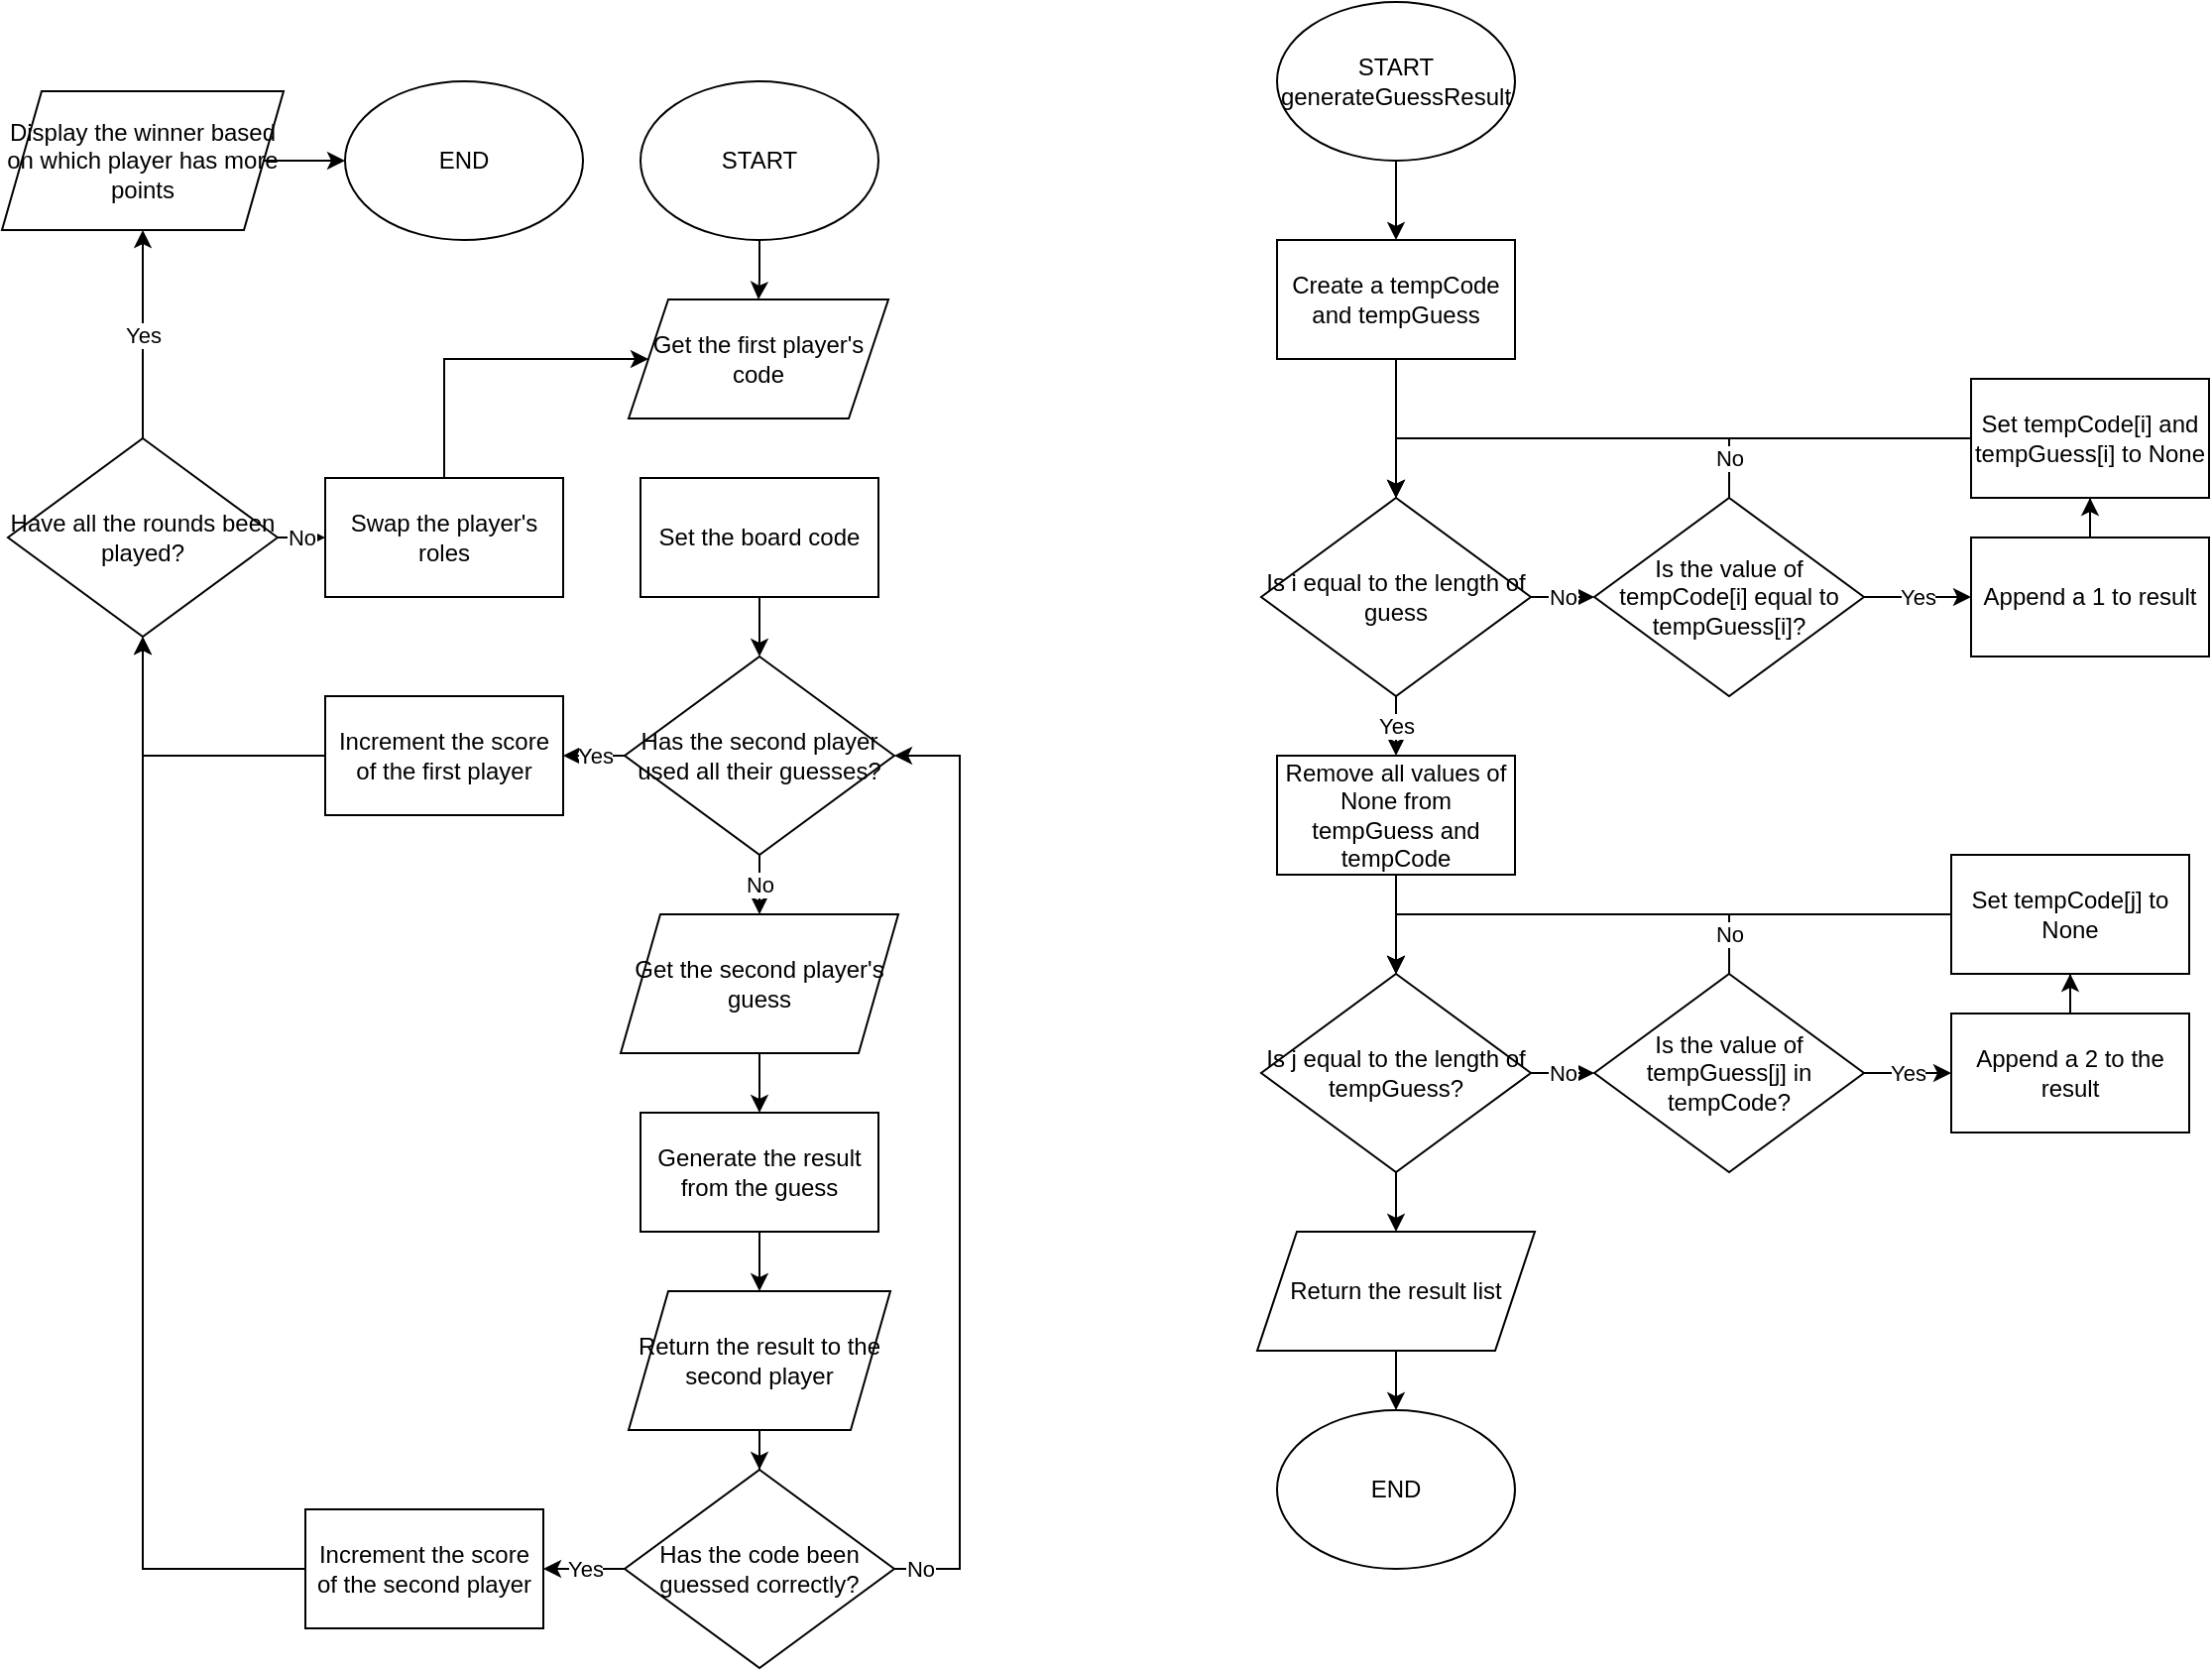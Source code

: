<mxfile version="20.8.10" type="github">
  <diagram id="C5RBs43oDa-KdzZeNtuy" name="Page-1">
    <mxGraphModel dx="1500" dy="839" grid="1" gridSize="10" guides="1" tooltips="1" connect="1" arrows="1" fold="1" page="1" pageScale="1" pageWidth="827" pageHeight="1169" math="0" shadow="0">
      <root>
        <mxCell id="WIyWlLk6GJQsqaUBKTNV-0" />
        <mxCell id="WIyWlLk6GJQsqaUBKTNV-1" parent="WIyWlLk6GJQsqaUBKTNV-0" />
        <mxCell id="LsAvCBgni59_uP4NWD5y-9" value="" style="edgeStyle=orthogonalEdgeStyle;rounded=0;orthogonalLoop=1;jettySize=auto;html=1;" parent="WIyWlLk6GJQsqaUBKTNV-1" source="LsAvCBgni59_uP4NWD5y-0" target="LsAvCBgni59_uP4NWD5y-2" edge="1">
          <mxGeometry relative="1" as="geometry" />
        </mxCell>
        <mxCell id="LsAvCBgni59_uP4NWD5y-0" value="START" style="ellipse;whiteSpace=wrap;html=1;" parent="WIyWlLk6GJQsqaUBKTNV-1" vertex="1">
          <mxGeometry x="339" y="80" width="120" height="80" as="geometry" />
        </mxCell>
        <mxCell id="LsAvCBgni59_uP4NWD5y-10" value="" style="edgeStyle=orthogonalEdgeStyle;rounded=0;orthogonalLoop=1;jettySize=auto;html=1;" parent="WIyWlLk6GJQsqaUBKTNV-1" source="Pipk0IZZBZZFTxZ42eRv-12" target="Pipk0IZZBZZFTxZ42eRv-1" edge="1">
          <mxGeometry relative="1" as="geometry">
            <mxPoint x="910" y="230" as="targetPoint" />
            <Array as="points">
              <mxPoint x="720" y="260" />
            </Array>
          </mxGeometry>
        </mxCell>
        <mxCell id="LsAvCBgni59_uP4NWD5y-2" value="Get the first player&#39;s code" style="shape=parallelogram;perimeter=parallelogramPerimeter;whiteSpace=wrap;html=1;fixedSize=1;" parent="WIyWlLk6GJQsqaUBKTNV-1" vertex="1">
          <mxGeometry x="333" y="190" width="131" height="60" as="geometry" />
        </mxCell>
        <mxCell id="LsAvCBgni59_uP4NWD5y-20" value="" style="edgeStyle=orthogonalEdgeStyle;rounded=0;orthogonalLoop=1;jettySize=auto;html=1;" parent="WIyWlLk6GJQsqaUBKTNV-1" source="LsAvCBgni59_uP4NWD5y-3" target="LsAvCBgni59_uP4NWD5y-17" edge="1">
          <mxGeometry relative="1" as="geometry" />
        </mxCell>
        <mxCell id="LsAvCBgni59_uP4NWD5y-3" value="Set the board code" style="rounded=0;whiteSpace=wrap;html=1;" parent="WIyWlLk6GJQsqaUBKTNV-1" vertex="1">
          <mxGeometry x="339" y="280" width="120" height="60" as="geometry" />
        </mxCell>
        <mxCell id="LsAvCBgni59_uP4NWD5y-24" value="Yes" style="edgeStyle=orthogonalEdgeStyle;rounded=0;orthogonalLoop=1;jettySize=auto;html=1;" parent="WIyWlLk6GJQsqaUBKTNV-1" source="LsAvCBgni59_uP4NWD5y-5" target="LsAvCBgni59_uP4NWD5y-23" edge="1">
          <mxGeometry relative="1" as="geometry" />
        </mxCell>
        <mxCell id="LsAvCBgni59_uP4NWD5y-5" value="Has the code been guessed correctly?" style="rhombus;whiteSpace=wrap;html=1;" parent="WIyWlLk6GJQsqaUBKTNV-1" vertex="1">
          <mxGeometry x="331" y="780" width="136" height="100" as="geometry" />
        </mxCell>
        <mxCell id="LsAvCBgni59_uP4NWD5y-13" value="" style="edgeStyle=orthogonalEdgeStyle;rounded=0;orthogonalLoop=1;jettySize=auto;html=1;" parent="WIyWlLk6GJQsqaUBKTNV-1" source="LsAvCBgni59_uP4NWD5y-6" target="LsAvCBgni59_uP4NWD5y-7" edge="1">
          <mxGeometry relative="1" as="geometry" />
        </mxCell>
        <mxCell id="LsAvCBgni59_uP4NWD5y-6" value="Get the second player&#39;s guess" style="shape=parallelogram;perimeter=parallelogramPerimeter;whiteSpace=wrap;html=1;fixedSize=1;" parent="WIyWlLk6GJQsqaUBKTNV-1" vertex="1">
          <mxGeometry x="329" y="500" width="140" height="70" as="geometry" />
        </mxCell>
        <mxCell id="LsAvCBgni59_uP4NWD5y-14" value="" style="edgeStyle=orthogonalEdgeStyle;rounded=0;orthogonalLoop=1;jettySize=auto;html=1;" parent="WIyWlLk6GJQsqaUBKTNV-1" source="LsAvCBgni59_uP4NWD5y-7" target="LsAvCBgni59_uP4NWD5y-8" edge="1">
          <mxGeometry relative="1" as="geometry" />
        </mxCell>
        <mxCell id="LsAvCBgni59_uP4NWD5y-7" value="Generate the result from the guess" style="rounded=0;whiteSpace=wrap;html=1;" parent="WIyWlLk6GJQsqaUBKTNV-1" vertex="1">
          <mxGeometry x="339" y="600" width="120" height="60" as="geometry" />
        </mxCell>
        <mxCell id="LsAvCBgni59_uP4NWD5y-21" value="" style="edgeStyle=orthogonalEdgeStyle;rounded=0;orthogonalLoop=1;jettySize=auto;html=1;" parent="WIyWlLk6GJQsqaUBKTNV-1" source="LsAvCBgni59_uP4NWD5y-8" target="LsAvCBgni59_uP4NWD5y-5" edge="1">
          <mxGeometry relative="1" as="geometry" />
        </mxCell>
        <mxCell id="LsAvCBgni59_uP4NWD5y-8" value="Return the result to the second player" style="shape=parallelogram;perimeter=parallelogramPerimeter;whiteSpace=wrap;html=1;fixedSize=1;" parent="WIyWlLk6GJQsqaUBKTNV-1" vertex="1">
          <mxGeometry x="333" y="690" width="132" height="70" as="geometry" />
        </mxCell>
        <mxCell id="LsAvCBgni59_uP4NWD5y-18" value="No" style="edgeStyle=orthogonalEdgeStyle;rounded=0;orthogonalLoop=1;jettySize=auto;html=1;" parent="WIyWlLk6GJQsqaUBKTNV-1" source="LsAvCBgni59_uP4NWD5y-17" target="LsAvCBgni59_uP4NWD5y-6" edge="1">
          <mxGeometry relative="1" as="geometry" />
        </mxCell>
        <mxCell id="LsAvCBgni59_uP4NWD5y-26" value="Yes" style="edgeStyle=orthogonalEdgeStyle;rounded=0;orthogonalLoop=1;jettySize=auto;html=1;" parent="WIyWlLk6GJQsqaUBKTNV-1" source="LsAvCBgni59_uP4NWD5y-17" target="LsAvCBgni59_uP4NWD5y-25" edge="1">
          <mxGeometry relative="1" as="geometry" />
        </mxCell>
        <mxCell id="LsAvCBgni59_uP4NWD5y-17" value="Has the second player used all their guesses?" style="rhombus;whiteSpace=wrap;html=1;" parent="WIyWlLk6GJQsqaUBKTNV-1" vertex="1">
          <mxGeometry x="331" y="370" width="136" height="100" as="geometry" />
        </mxCell>
        <mxCell id="LsAvCBgni59_uP4NWD5y-22" value="No" style="edgeStyle=orthogonalEdgeStyle;rounded=0;orthogonalLoop=1;jettySize=auto;html=1;" parent="WIyWlLk6GJQsqaUBKTNV-1" source="LsAvCBgni59_uP4NWD5y-5" target="LsAvCBgni59_uP4NWD5y-17" edge="1">
          <mxGeometry x="-0.945" relative="1" as="geometry">
            <mxPoint x="409" y="580" as="sourcePoint" />
            <mxPoint x="409" y="610" as="targetPoint" />
            <Array as="points">
              <mxPoint x="500" y="830" />
              <mxPoint x="500" y="420" />
            </Array>
            <mxPoint as="offset" />
          </mxGeometry>
        </mxCell>
        <mxCell id="LsAvCBgni59_uP4NWD5y-23" value="Increment the score of the second player" style="rounded=0;whiteSpace=wrap;html=1;" parent="WIyWlLk6GJQsqaUBKTNV-1" vertex="1">
          <mxGeometry x="170" y="800" width="120" height="60" as="geometry" />
        </mxCell>
        <mxCell id="LsAvCBgni59_uP4NWD5y-25" value="Increment the score of the first player" style="rounded=0;whiteSpace=wrap;html=1;" parent="WIyWlLk6GJQsqaUBKTNV-1" vertex="1">
          <mxGeometry x="180" y="390" width="120" height="60" as="geometry" />
        </mxCell>
        <mxCell id="LsAvCBgni59_uP4NWD5y-30" value="No" style="edgeStyle=orthogonalEdgeStyle;rounded=0;orthogonalLoop=1;jettySize=auto;html=1;" parent="WIyWlLk6GJQsqaUBKTNV-1" source="LsAvCBgni59_uP4NWD5y-28" target="LsAvCBgni59_uP4NWD5y-29" edge="1">
          <mxGeometry relative="1" as="geometry" />
        </mxCell>
        <mxCell id="LsAvCBgni59_uP4NWD5y-33" value="Yes" style="edgeStyle=orthogonalEdgeStyle;rounded=0;orthogonalLoop=1;jettySize=auto;html=1;" parent="WIyWlLk6GJQsqaUBKTNV-1" source="LsAvCBgni59_uP4NWD5y-28" target="LsAvCBgni59_uP4NWD5y-32" edge="1">
          <mxGeometry relative="1" as="geometry" />
        </mxCell>
        <mxCell id="LsAvCBgni59_uP4NWD5y-28" value="Have all the rounds been played?" style="rhombus;whiteSpace=wrap;html=1;" parent="WIyWlLk6GJQsqaUBKTNV-1" vertex="1">
          <mxGeometry x="20" y="260" width="136" height="100" as="geometry" />
        </mxCell>
        <mxCell id="LsAvCBgni59_uP4NWD5y-29" value="Swap the player&#39;s roles" style="whiteSpace=wrap;html=1;" parent="WIyWlLk6GJQsqaUBKTNV-1" vertex="1">
          <mxGeometry x="180" y="280" width="120" height="60" as="geometry" />
        </mxCell>
        <mxCell id="LsAvCBgni59_uP4NWD5y-31" value="" style="edgeStyle=orthogonalEdgeStyle;rounded=0;orthogonalLoop=1;jettySize=auto;html=1;" parent="WIyWlLk6GJQsqaUBKTNV-1" source="LsAvCBgni59_uP4NWD5y-29" target="LsAvCBgni59_uP4NWD5y-2" edge="1">
          <mxGeometry relative="1" as="geometry">
            <mxPoint x="409" y="350" as="sourcePoint" />
            <mxPoint x="409" y="380" as="targetPoint" />
            <Array as="points">
              <mxPoint x="240" y="220" />
            </Array>
          </mxGeometry>
        </mxCell>
        <mxCell id="LsAvCBgni59_uP4NWD5y-35" value="" style="edgeStyle=orthogonalEdgeStyle;rounded=0;orthogonalLoop=1;jettySize=auto;html=1;" parent="WIyWlLk6GJQsqaUBKTNV-1" source="LsAvCBgni59_uP4NWD5y-32" target="LsAvCBgni59_uP4NWD5y-34" edge="1">
          <mxGeometry relative="1" as="geometry" />
        </mxCell>
        <mxCell id="LsAvCBgni59_uP4NWD5y-32" value="Display the winner based on which player has more points" style="shape=parallelogram;perimeter=parallelogramPerimeter;whiteSpace=wrap;html=1;fixedSize=1;" parent="WIyWlLk6GJQsqaUBKTNV-1" vertex="1">
          <mxGeometry x="17" y="85" width="142" height="70" as="geometry" />
        </mxCell>
        <mxCell id="LsAvCBgni59_uP4NWD5y-34" value="END" style="ellipse;whiteSpace=wrap;html=1;" parent="WIyWlLk6GJQsqaUBKTNV-1" vertex="1">
          <mxGeometry x="190" y="80" width="120" height="80" as="geometry" />
        </mxCell>
        <mxCell id="LsAvCBgni59_uP4NWD5y-36" value="" style="edgeStyle=orthogonalEdgeStyle;rounded=0;orthogonalLoop=1;jettySize=auto;html=1;" parent="WIyWlLk6GJQsqaUBKTNV-1" source="LsAvCBgni59_uP4NWD5y-25" target="LsAvCBgni59_uP4NWD5y-28" edge="1">
          <mxGeometry relative="1" as="geometry">
            <mxPoint x="409" y="580" as="sourcePoint" />
            <mxPoint x="409" y="610" as="targetPoint" />
          </mxGeometry>
        </mxCell>
        <mxCell id="LsAvCBgni59_uP4NWD5y-37" value="" style="edgeStyle=orthogonalEdgeStyle;rounded=0;orthogonalLoop=1;jettySize=auto;html=1;" parent="WIyWlLk6GJQsqaUBKTNV-1" source="LsAvCBgni59_uP4NWD5y-23" target="LsAvCBgni59_uP4NWD5y-28" edge="1">
          <mxGeometry relative="1" as="geometry">
            <mxPoint x="180" y="430" as="sourcePoint" />
            <mxPoint x="98" y="380" as="targetPoint" />
          </mxGeometry>
        </mxCell>
        <mxCell id="Pipk0IZZBZZFTxZ42eRv-10" value="" style="edgeStyle=orthogonalEdgeStyle;rounded=0;orthogonalLoop=1;jettySize=auto;html=1;" edge="1" parent="WIyWlLk6GJQsqaUBKTNV-1" source="Pipk0IZZBZZFTxZ42eRv-0" target="Pipk0IZZBZZFTxZ42eRv-9">
          <mxGeometry relative="1" as="geometry" />
        </mxCell>
        <mxCell id="Pipk0IZZBZZFTxZ42eRv-0" value="START&lt;br&gt;generateGuessResult" style="ellipse;whiteSpace=wrap;html=1;" vertex="1" parent="WIyWlLk6GJQsqaUBKTNV-1">
          <mxGeometry x="660" y="40" width="120" height="80" as="geometry" />
        </mxCell>
        <mxCell id="Pipk0IZZBZZFTxZ42eRv-3" value="No" style="edgeStyle=orthogonalEdgeStyle;rounded=0;orthogonalLoop=1;jettySize=auto;html=1;" edge="1" parent="WIyWlLk6GJQsqaUBKTNV-1" source="Pipk0IZZBZZFTxZ42eRv-1" target="Pipk0IZZBZZFTxZ42eRv-2">
          <mxGeometry relative="1" as="geometry" />
        </mxCell>
        <mxCell id="Pipk0IZZBZZFTxZ42eRv-15" value="Yes" style="edgeStyle=orthogonalEdgeStyle;rounded=0;orthogonalLoop=1;jettySize=auto;html=1;" edge="1" parent="WIyWlLk6GJQsqaUBKTNV-1" source="Pipk0IZZBZZFTxZ42eRv-1" target="Pipk0IZZBZZFTxZ42eRv-14">
          <mxGeometry relative="1" as="geometry" />
        </mxCell>
        <mxCell id="Pipk0IZZBZZFTxZ42eRv-1" value="Is i equal to the length of guess" style="rhombus;whiteSpace=wrap;html=1;" vertex="1" parent="WIyWlLk6GJQsqaUBKTNV-1">
          <mxGeometry x="652" y="290" width="136" height="100" as="geometry" />
        </mxCell>
        <mxCell id="Pipk0IZZBZZFTxZ42eRv-8" value="Yes" style="edgeStyle=orthogonalEdgeStyle;rounded=0;orthogonalLoop=1;jettySize=auto;html=1;" edge="1" parent="WIyWlLk6GJQsqaUBKTNV-1" source="Pipk0IZZBZZFTxZ42eRv-2" target="Pipk0IZZBZZFTxZ42eRv-5">
          <mxGeometry relative="1" as="geometry" />
        </mxCell>
        <mxCell id="Pipk0IZZBZZFTxZ42eRv-2" value="Is the value of tempCode[i] equal to tempGuess[i]?" style="rhombus;whiteSpace=wrap;html=1;" vertex="1" parent="WIyWlLk6GJQsqaUBKTNV-1">
          <mxGeometry x="820" y="290" width="136" height="100" as="geometry" />
        </mxCell>
        <mxCell id="Pipk0IZZBZZFTxZ42eRv-13" value="" style="edgeStyle=orthogonalEdgeStyle;rounded=0;orthogonalLoop=1;jettySize=auto;html=1;" edge="1" parent="WIyWlLk6GJQsqaUBKTNV-1" source="Pipk0IZZBZZFTxZ42eRv-5" target="Pipk0IZZBZZFTxZ42eRv-12">
          <mxGeometry relative="1" as="geometry" />
        </mxCell>
        <mxCell id="Pipk0IZZBZZFTxZ42eRv-5" value="Append a 1 to result" style="rounded=0;whiteSpace=wrap;html=1;" vertex="1" parent="WIyWlLk6GJQsqaUBKTNV-1">
          <mxGeometry x="1010" y="310" width="120" height="60" as="geometry" />
        </mxCell>
        <mxCell id="Pipk0IZZBZZFTxZ42eRv-7" value="No" style="edgeStyle=orthogonalEdgeStyle;rounded=0;orthogonalLoop=1;jettySize=auto;html=1;entryX=0.5;entryY=0;entryDx=0;entryDy=0;" edge="1" parent="WIyWlLk6GJQsqaUBKTNV-1" source="Pipk0IZZBZZFTxZ42eRv-2" target="Pipk0IZZBZZFTxZ42eRv-1">
          <mxGeometry x="-0.825" relative="1" as="geometry">
            <mxPoint x="730" y="250" as="sourcePoint" />
            <mxPoint x="730" y="300" as="targetPoint" />
            <Array as="points">
              <mxPoint x="888" y="260" />
              <mxPoint x="720" y="260" />
            </Array>
            <mxPoint as="offset" />
          </mxGeometry>
        </mxCell>
        <mxCell id="Pipk0IZZBZZFTxZ42eRv-11" value="" style="edgeStyle=orthogonalEdgeStyle;rounded=0;orthogonalLoop=1;jettySize=auto;html=1;" edge="1" parent="WIyWlLk6GJQsqaUBKTNV-1" source="Pipk0IZZBZZFTxZ42eRv-9" target="Pipk0IZZBZZFTxZ42eRv-1">
          <mxGeometry relative="1" as="geometry" />
        </mxCell>
        <mxCell id="Pipk0IZZBZZFTxZ42eRv-9" value="Create a tempCode and tempGuess" style="rounded=0;whiteSpace=wrap;html=1;" vertex="1" parent="WIyWlLk6GJQsqaUBKTNV-1">
          <mxGeometry x="660" y="160" width="120" height="60" as="geometry" />
        </mxCell>
        <mxCell id="Pipk0IZZBZZFTxZ42eRv-12" value="Set tempCode[i] and tempGuess[i] to None" style="rounded=0;whiteSpace=wrap;html=1;" vertex="1" parent="WIyWlLk6GJQsqaUBKTNV-1">
          <mxGeometry x="1010" y="230" width="120" height="60" as="geometry" />
        </mxCell>
        <mxCell id="Pipk0IZZBZZFTxZ42eRv-17" value="" style="edgeStyle=orthogonalEdgeStyle;rounded=0;orthogonalLoop=1;jettySize=auto;html=1;" edge="1" parent="WIyWlLk6GJQsqaUBKTNV-1" source="Pipk0IZZBZZFTxZ42eRv-14" target="Pipk0IZZBZZFTxZ42eRv-16">
          <mxGeometry relative="1" as="geometry" />
        </mxCell>
        <mxCell id="Pipk0IZZBZZFTxZ42eRv-14" value="Remove all values of None from tempGuess and tempCode" style="rounded=0;whiteSpace=wrap;html=1;" vertex="1" parent="WIyWlLk6GJQsqaUBKTNV-1">
          <mxGeometry x="660" y="420" width="120" height="60" as="geometry" />
        </mxCell>
        <mxCell id="Pipk0IZZBZZFTxZ42eRv-20" value="No" style="edgeStyle=orthogonalEdgeStyle;rounded=0;orthogonalLoop=1;jettySize=auto;html=1;" edge="1" parent="WIyWlLk6GJQsqaUBKTNV-1" source="Pipk0IZZBZZFTxZ42eRv-16" target="Pipk0IZZBZZFTxZ42eRv-19">
          <mxGeometry relative="1" as="geometry" />
        </mxCell>
        <mxCell id="Pipk0IZZBZZFTxZ42eRv-28" value="" style="edgeStyle=orthogonalEdgeStyle;rounded=0;orthogonalLoop=1;jettySize=auto;html=1;" edge="1" parent="WIyWlLk6GJQsqaUBKTNV-1" source="Pipk0IZZBZZFTxZ42eRv-16" target="Pipk0IZZBZZFTxZ42eRv-27">
          <mxGeometry relative="1" as="geometry" />
        </mxCell>
        <mxCell id="Pipk0IZZBZZFTxZ42eRv-16" value="Is j equal to the length of tempGuess?" style="rhombus;whiteSpace=wrap;html=1;" vertex="1" parent="WIyWlLk6GJQsqaUBKTNV-1">
          <mxGeometry x="652" y="530" width="136" height="100" as="geometry" />
        </mxCell>
        <mxCell id="Pipk0IZZBZZFTxZ42eRv-22" value="Yes" style="edgeStyle=orthogonalEdgeStyle;rounded=0;orthogonalLoop=1;jettySize=auto;html=1;" edge="1" parent="WIyWlLk6GJQsqaUBKTNV-1" source="Pipk0IZZBZZFTxZ42eRv-19" target="Pipk0IZZBZZFTxZ42eRv-21">
          <mxGeometry relative="1" as="geometry" />
        </mxCell>
        <mxCell id="Pipk0IZZBZZFTxZ42eRv-19" value="Is the value of tempGuess[j] in tempCode?" style="rhombus;whiteSpace=wrap;html=1;" vertex="1" parent="WIyWlLk6GJQsqaUBKTNV-1">
          <mxGeometry x="820" y="530" width="136" height="100" as="geometry" />
        </mxCell>
        <mxCell id="Pipk0IZZBZZFTxZ42eRv-24" value="" style="edgeStyle=orthogonalEdgeStyle;rounded=0;orthogonalLoop=1;jettySize=auto;html=1;" edge="1" parent="WIyWlLk6GJQsqaUBKTNV-1" source="Pipk0IZZBZZFTxZ42eRv-21" target="Pipk0IZZBZZFTxZ42eRv-23">
          <mxGeometry relative="1" as="geometry">
            <mxPoint x="1060" y="520" as="targetPoint" />
          </mxGeometry>
        </mxCell>
        <mxCell id="Pipk0IZZBZZFTxZ42eRv-21" value="Append a 2 to the result" style="rounded=0;whiteSpace=wrap;html=1;" vertex="1" parent="WIyWlLk6GJQsqaUBKTNV-1">
          <mxGeometry x="1000" y="550" width="120" height="60" as="geometry" />
        </mxCell>
        <mxCell id="Pipk0IZZBZZFTxZ42eRv-25" value="" style="edgeStyle=orthogonalEdgeStyle;rounded=0;orthogonalLoop=1;jettySize=auto;html=1;" edge="1" parent="WIyWlLk6GJQsqaUBKTNV-1" source="Pipk0IZZBZZFTxZ42eRv-23" target="Pipk0IZZBZZFTxZ42eRv-16">
          <mxGeometry relative="1" as="geometry">
            <Array as="points">
              <mxPoint x="720" y="500" />
            </Array>
          </mxGeometry>
        </mxCell>
        <mxCell id="Pipk0IZZBZZFTxZ42eRv-23" value="Set tempCode[j] to None" style="rounded=0;whiteSpace=wrap;html=1;" vertex="1" parent="WIyWlLk6GJQsqaUBKTNV-1">
          <mxGeometry x="1000" y="470" width="120" height="60" as="geometry" />
        </mxCell>
        <mxCell id="Pipk0IZZBZZFTxZ42eRv-26" value="No" style="edgeStyle=orthogonalEdgeStyle;rounded=0;orthogonalLoop=1;jettySize=auto;html=1;" edge="1" parent="WIyWlLk6GJQsqaUBKTNV-1" source="Pipk0IZZBZZFTxZ42eRv-19" target="Pipk0IZZBZZFTxZ42eRv-16">
          <mxGeometry x="-0.825" relative="1" as="geometry">
            <mxPoint x="1010" y="510" as="sourcePoint" />
            <mxPoint x="730" y="540" as="targetPoint" />
            <Array as="points">
              <mxPoint x="888" y="500" />
              <mxPoint x="720" y="500" />
            </Array>
            <mxPoint as="offset" />
          </mxGeometry>
        </mxCell>
        <mxCell id="Pipk0IZZBZZFTxZ42eRv-30" value="" style="edgeStyle=orthogonalEdgeStyle;rounded=0;orthogonalLoop=1;jettySize=auto;html=1;" edge="1" parent="WIyWlLk6GJQsqaUBKTNV-1" source="Pipk0IZZBZZFTxZ42eRv-27" target="Pipk0IZZBZZFTxZ42eRv-29">
          <mxGeometry relative="1" as="geometry" />
        </mxCell>
        <mxCell id="Pipk0IZZBZZFTxZ42eRv-27" value="Return the result list" style="shape=parallelogram;perimeter=parallelogramPerimeter;whiteSpace=wrap;html=1;fixedSize=1;" vertex="1" parent="WIyWlLk6GJQsqaUBKTNV-1">
          <mxGeometry x="650" y="660" width="140" height="60" as="geometry" />
        </mxCell>
        <mxCell id="Pipk0IZZBZZFTxZ42eRv-29" value="END" style="ellipse;whiteSpace=wrap;html=1;" vertex="1" parent="WIyWlLk6GJQsqaUBKTNV-1">
          <mxGeometry x="660" y="750" width="120" height="80" as="geometry" />
        </mxCell>
      </root>
    </mxGraphModel>
  </diagram>
</mxfile>
